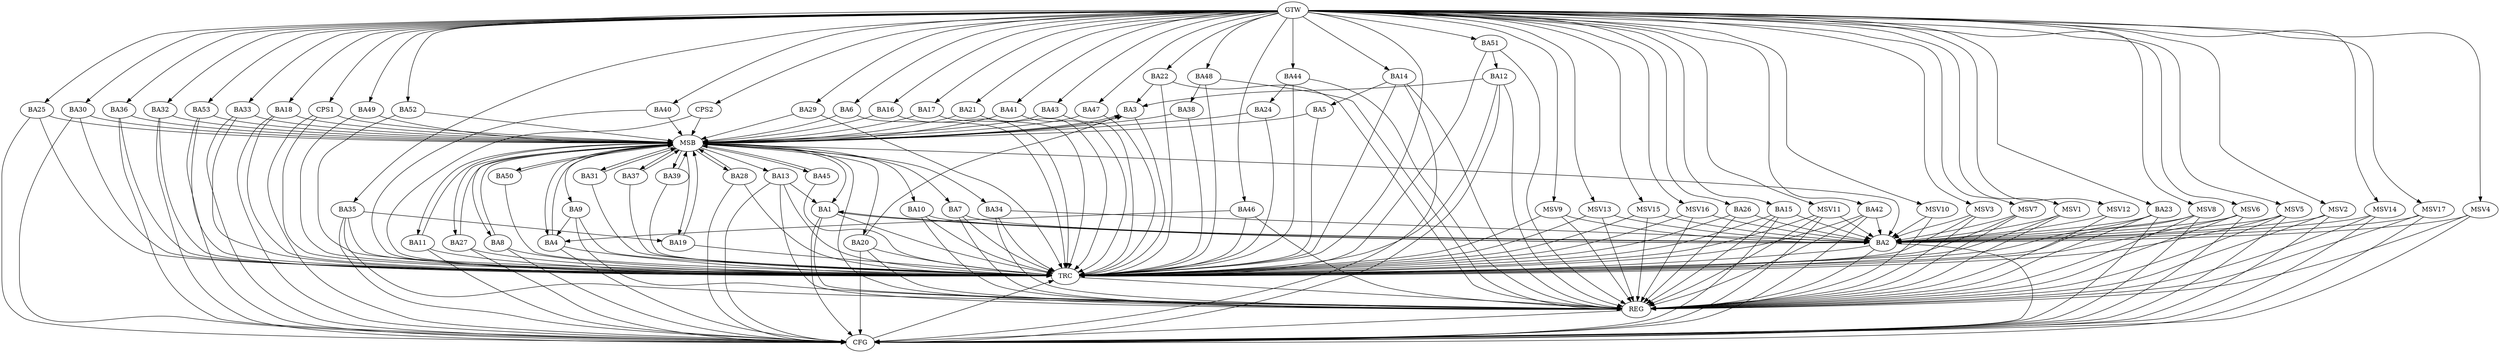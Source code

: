 strict digraph G {
  BA1 [ label="BA1" ];
  BA2 [ label="BA2" ];
  BA3 [ label="BA3" ];
  BA4 [ label="BA4" ];
  BA5 [ label="BA5" ];
  BA6 [ label="BA6" ];
  BA7 [ label="BA7" ];
  BA8 [ label="BA8" ];
  BA9 [ label="BA9" ];
  BA10 [ label="BA10" ];
  BA11 [ label="BA11" ];
  BA12 [ label="BA12" ];
  BA13 [ label="BA13" ];
  BA14 [ label="BA14" ];
  BA15 [ label="BA15" ];
  BA16 [ label="BA16" ];
  BA17 [ label="BA17" ];
  BA18 [ label="BA18" ];
  BA19 [ label="BA19" ];
  BA20 [ label="BA20" ];
  BA21 [ label="BA21" ];
  BA22 [ label="BA22" ];
  BA23 [ label="BA23" ];
  BA24 [ label="BA24" ];
  BA25 [ label="BA25" ];
  BA26 [ label="BA26" ];
  BA27 [ label="BA27" ];
  BA28 [ label="BA28" ];
  BA29 [ label="BA29" ];
  BA30 [ label="BA30" ];
  BA31 [ label="BA31" ];
  BA32 [ label="BA32" ];
  BA33 [ label="BA33" ];
  BA34 [ label="BA34" ];
  BA35 [ label="BA35" ];
  BA36 [ label="BA36" ];
  BA37 [ label="BA37" ];
  BA38 [ label="BA38" ];
  BA39 [ label="BA39" ];
  BA40 [ label="BA40" ];
  BA41 [ label="BA41" ];
  BA42 [ label="BA42" ];
  BA43 [ label="BA43" ];
  BA44 [ label="BA44" ];
  BA45 [ label="BA45" ];
  BA46 [ label="BA46" ];
  BA47 [ label="BA47" ];
  BA48 [ label="BA48" ];
  BA49 [ label="BA49" ];
  BA50 [ label="BA50" ];
  BA51 [ label="BA51" ];
  BA52 [ label="BA52" ];
  BA53 [ label="BA53" ];
  CPS1 [ label="CPS1" ];
  CPS2 [ label="CPS2" ];
  GTW [ label="GTW" ];
  REG [ label="REG" ];
  MSB [ label="MSB" ];
  CFG [ label="CFG" ];
  TRC [ label="TRC" ];
  MSV1 [ label="MSV1" ];
  MSV2 [ label="MSV2" ];
  MSV3 [ label="MSV3" ];
  MSV4 [ label="MSV4" ];
  MSV5 [ label="MSV5" ];
  MSV6 [ label="MSV6" ];
  MSV7 [ label="MSV7" ];
  MSV8 [ label="MSV8" ];
  MSV9 [ label="MSV9" ];
  MSV10 [ label="MSV10" ];
  MSV11 [ label="MSV11" ];
  MSV12 [ label="MSV12" ];
  MSV13 [ label="MSV13" ];
  MSV14 [ label="MSV14" ];
  MSV15 [ label="MSV15" ];
  MSV16 [ label="MSV16" ];
  MSV17 [ label="MSV17" ];
  BA1 -> BA2;
  BA2 -> BA1;
  BA7 -> BA2;
  BA9 -> BA4;
  BA10 -> BA2;
  BA12 -> BA3;
  BA13 -> BA1;
  BA14 -> BA5;
  BA15 -> BA2;
  BA20 -> BA3;
  BA22 -> BA3;
  BA23 -> BA2;
  BA26 -> BA2;
  BA34 -> BA2;
  BA35 -> BA19;
  BA42 -> BA2;
  BA44 -> BA24;
  BA46 -> BA4;
  BA48 -> BA38;
  BA51 -> BA12;
  GTW -> BA6;
  GTW -> BA14;
  GTW -> BA15;
  GTW -> BA16;
  GTW -> BA17;
  GTW -> BA18;
  GTW -> BA21;
  GTW -> BA22;
  GTW -> BA23;
  GTW -> BA25;
  GTW -> BA26;
  GTW -> BA29;
  GTW -> BA30;
  GTW -> BA32;
  GTW -> BA33;
  GTW -> BA35;
  GTW -> BA36;
  GTW -> BA40;
  GTW -> BA41;
  GTW -> BA42;
  GTW -> BA43;
  GTW -> BA44;
  GTW -> BA46;
  GTW -> BA47;
  GTW -> BA48;
  GTW -> BA49;
  GTW -> BA51;
  GTW -> BA52;
  GTW -> BA53;
  GTW -> CPS1;
  GTW -> CPS2;
  BA1 -> REG;
  BA2 -> REG;
  BA7 -> REG;
  BA9 -> REG;
  BA10 -> REG;
  BA12 -> REG;
  BA13 -> REG;
  BA14 -> REG;
  BA15 -> REG;
  BA20 -> REG;
  BA22 -> REG;
  BA23 -> REG;
  BA26 -> REG;
  BA34 -> REG;
  BA35 -> REG;
  BA42 -> REG;
  BA44 -> REG;
  BA46 -> REG;
  BA48 -> REG;
  BA51 -> REG;
  BA3 -> MSB;
  MSB -> BA2;
  MSB -> REG;
  BA4 -> MSB;
  MSB -> BA3;
  BA5 -> MSB;
  BA6 -> MSB;
  BA8 -> MSB;
  BA11 -> MSB;
  BA16 -> MSB;
  MSB -> BA4;
  BA17 -> MSB;
  MSB -> BA1;
  BA18 -> MSB;
  MSB -> BA8;
  BA19 -> MSB;
  BA21 -> MSB;
  BA24 -> MSB;
  MSB -> BA10;
  BA25 -> MSB;
  BA27 -> MSB;
  MSB -> BA20;
  BA28 -> MSB;
  BA29 -> MSB;
  MSB -> BA7;
  BA30 -> MSB;
  MSB -> BA19;
  BA31 -> MSB;
  MSB -> BA9;
  BA32 -> MSB;
  BA33 -> MSB;
  MSB -> BA28;
  BA36 -> MSB;
  BA37 -> MSB;
  MSB -> BA13;
  BA38 -> MSB;
  BA39 -> MSB;
  BA40 -> MSB;
  BA41 -> MSB;
  BA43 -> MSB;
  BA45 -> MSB;
  BA47 -> MSB;
  BA49 -> MSB;
  BA50 -> MSB;
  MSB -> BA34;
  BA52 -> MSB;
  MSB -> BA39;
  BA53 -> MSB;
  MSB -> BA45;
  CPS1 -> MSB;
  MSB -> BA27;
  MSB -> BA50;
  MSB -> BA11;
  CPS2 -> MSB;
  MSB -> BA37;
  MSB -> BA31;
  BA53 -> CFG;
  BA8 -> CFG;
  BA11 -> CFG;
  BA35 -> CFG;
  CPS1 -> CFG;
  BA25 -> CFG;
  BA27 -> CFG;
  BA15 -> CFG;
  BA33 -> CFG;
  BA42 -> CFG;
  BA14 -> CFG;
  BA32 -> CFG;
  BA28 -> CFG;
  BA36 -> CFG;
  BA12 -> CFG;
  BA4 -> CFG;
  BA2 -> CFG;
  BA1 -> CFG;
  BA13 -> CFG;
  BA18 -> CFG;
  BA23 -> CFG;
  BA30 -> CFG;
  BA20 -> CFG;
  REG -> CFG;
  BA1 -> TRC;
  BA2 -> TRC;
  BA3 -> TRC;
  BA4 -> TRC;
  BA5 -> TRC;
  BA6 -> TRC;
  BA7 -> TRC;
  BA8 -> TRC;
  BA9 -> TRC;
  BA10 -> TRC;
  BA11 -> TRC;
  BA12 -> TRC;
  BA13 -> TRC;
  BA14 -> TRC;
  BA15 -> TRC;
  BA16 -> TRC;
  BA17 -> TRC;
  BA18 -> TRC;
  BA19 -> TRC;
  BA20 -> TRC;
  BA21 -> TRC;
  BA22 -> TRC;
  BA23 -> TRC;
  BA24 -> TRC;
  BA25 -> TRC;
  BA26 -> TRC;
  BA27 -> TRC;
  BA28 -> TRC;
  BA29 -> TRC;
  BA30 -> TRC;
  BA31 -> TRC;
  BA32 -> TRC;
  BA33 -> TRC;
  BA34 -> TRC;
  BA35 -> TRC;
  BA36 -> TRC;
  BA37 -> TRC;
  BA38 -> TRC;
  BA39 -> TRC;
  BA40 -> TRC;
  BA41 -> TRC;
  BA42 -> TRC;
  BA43 -> TRC;
  BA44 -> TRC;
  BA45 -> TRC;
  BA46 -> TRC;
  BA47 -> TRC;
  BA48 -> TRC;
  BA49 -> TRC;
  BA50 -> TRC;
  BA51 -> TRC;
  BA52 -> TRC;
  BA53 -> TRC;
  CPS1 -> TRC;
  CPS2 -> TRC;
  GTW -> TRC;
  CFG -> TRC;
  TRC -> REG;
  MSV1 -> BA2;
  MSV2 -> BA2;
  GTW -> MSV1;
  MSV1 -> REG;
  MSV1 -> TRC;
  GTW -> MSV2;
  MSV2 -> REG;
  MSV2 -> CFG;
  MSV3 -> BA2;
  MSV4 -> BA2;
  GTW -> MSV3;
  MSV3 -> REG;
  MSV3 -> TRC;
  GTW -> MSV4;
  MSV4 -> REG;
  MSV4 -> CFG;
  MSV5 -> BA2;
  MSV6 -> BA2;
  GTW -> MSV5;
  MSV5 -> REG;
  MSV5 -> TRC;
  MSV5 -> CFG;
  GTW -> MSV6;
  MSV6 -> REG;
  MSV6 -> TRC;
  MSV6 -> CFG;
  MSV7 -> BA2;
  MSV8 -> BA2;
  MSV9 -> BA2;
  GTW -> MSV7;
  MSV7 -> REG;
  MSV7 -> TRC;
  GTW -> MSV8;
  MSV8 -> REG;
  MSV8 -> TRC;
  MSV8 -> CFG;
  GTW -> MSV9;
  MSV9 -> REG;
  MSV9 -> TRC;
  MSV10 -> BA2;
  MSV11 -> BA2;
  MSV12 -> BA2;
  MSV13 -> BA2;
  GTW -> MSV10;
  MSV10 -> REG;
  GTW -> MSV11;
  MSV11 -> REG;
  MSV11 -> TRC;
  MSV11 -> CFG;
  GTW -> MSV12;
  MSV12 -> REG;
  GTW -> MSV13;
  MSV13 -> REG;
  MSV13 -> TRC;
  MSV14 -> BA2;
  GTW -> MSV14;
  MSV14 -> REG;
  MSV14 -> CFG;
  MSV15 -> BA2;
  MSV16 -> BA2;
  GTW -> MSV15;
  MSV15 -> REG;
  MSV15 -> TRC;
  GTW -> MSV16;
  MSV16 -> REG;
  MSV16 -> TRC;
  MSV17 -> BA2;
  GTW -> MSV17;
  MSV17 -> REG;
  MSV17 -> CFG;
}
